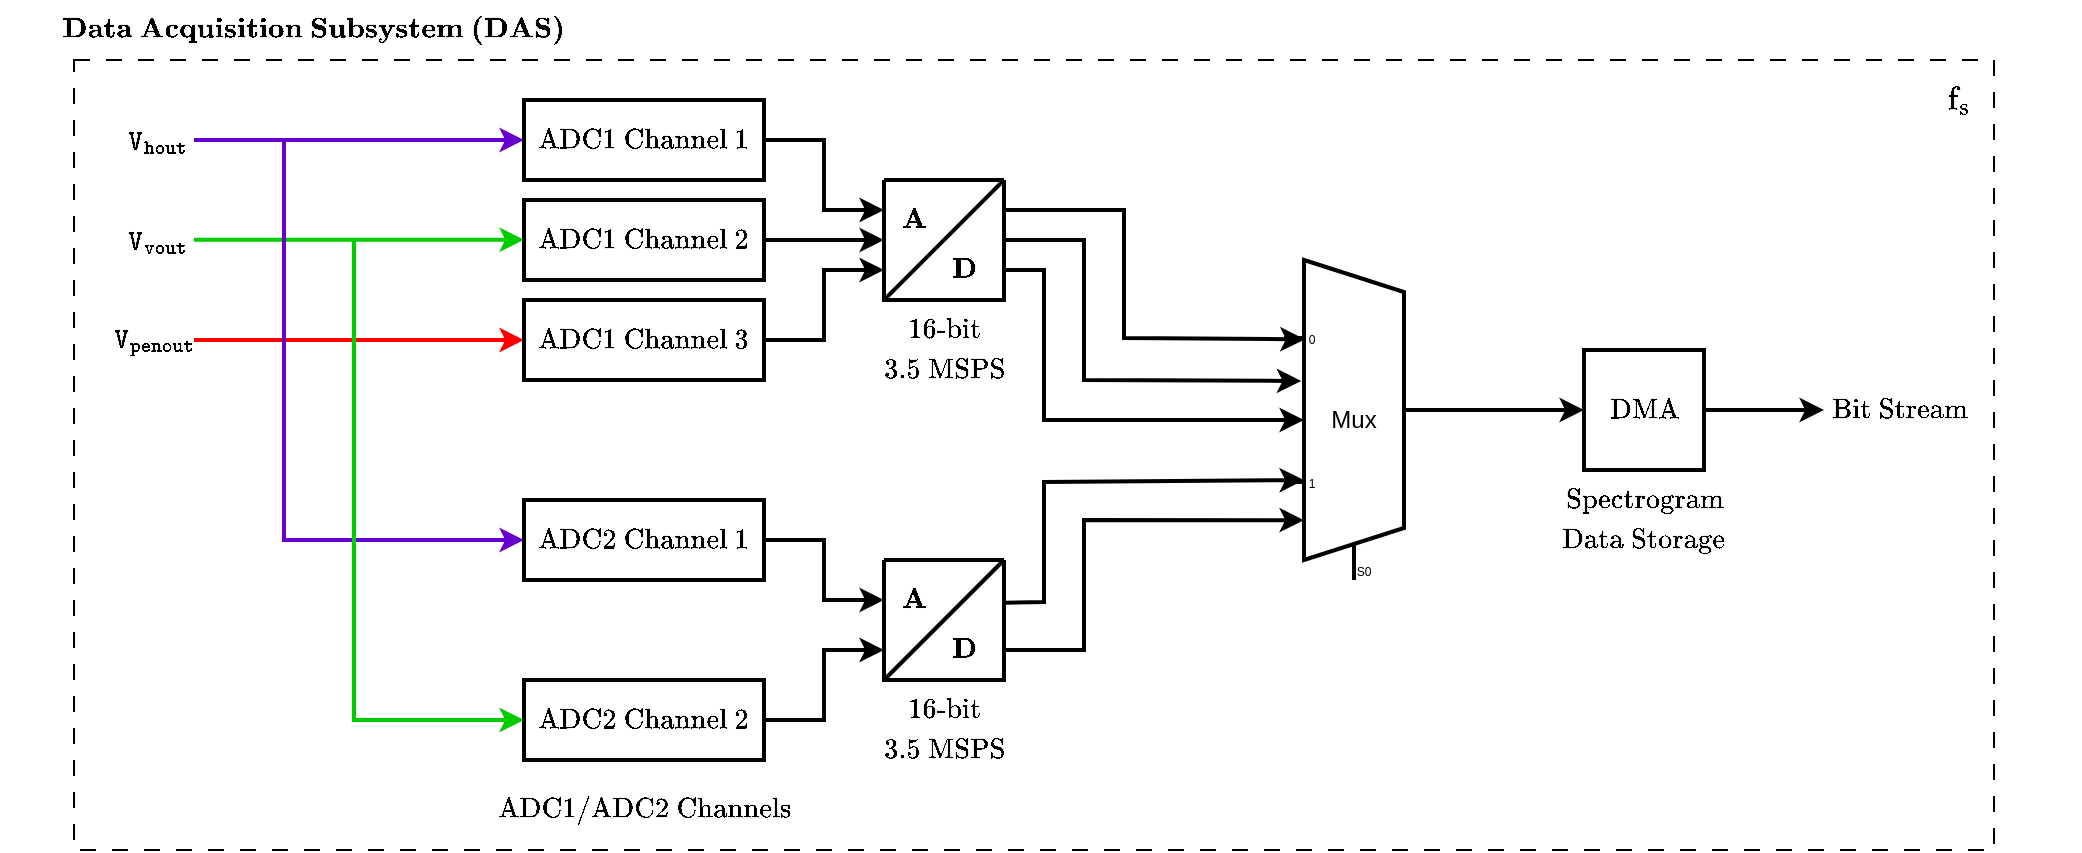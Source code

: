 <mxfile version="27.0.2">
  <diagram name="Page-1" id="AUpl1SOofh3ChUYIWHSI">
    <mxGraphModel dx="1240" dy="737" grid="1" gridSize="5" guides="1" tooltips="1" connect="1" arrows="1" fold="1" page="1" pageScale="1" pageWidth="1169" pageHeight="827" math="1" shadow="0">
      <root>
        <mxCell id="0" />
        <mxCell id="1" parent="0" />
        <mxCell id="IbyKKyjHST-OKWo9qsWy-58" value="" style="rounded=0;whiteSpace=wrap;html=1;dashed=1;dashPattern=8 8;fillColor=none;" vertex="1" parent="1">
          <mxGeometry x="70" y="110" width="960" height="395" as="geometry" />
        </mxCell>
        <mxCell id="IbyKKyjHST-OKWo9qsWy-5" value="" style="group" vertex="1" connectable="0" parent="1">
          <mxGeometry x="475" y="170" width="60" height="60" as="geometry" />
        </mxCell>
        <mxCell id="IbyKKyjHST-OKWo9qsWy-1" value="" style="swimlane;startSize=0;strokeWidth=2;" vertex="1" parent="IbyKKyjHST-OKWo9qsWy-5">
          <mxGeometry width="60" height="60" as="geometry" />
        </mxCell>
        <mxCell id="IbyKKyjHST-OKWo9qsWy-3" value="$$\textbf{A}$$" style="text;html=1;align=center;verticalAlign=middle;whiteSpace=wrap;rounded=0;" vertex="1" parent="IbyKKyjHST-OKWo9qsWy-1">
          <mxGeometry y="10" width="30" height="20" as="geometry" />
        </mxCell>
        <mxCell id="IbyKKyjHST-OKWo9qsWy-4" value="$$\textbf{D}$$" style="text;html=1;align=center;verticalAlign=middle;whiteSpace=wrap;rounded=0;" vertex="1" parent="IbyKKyjHST-OKWo9qsWy-1">
          <mxGeometry x="20" y="30" width="40" height="30" as="geometry" />
        </mxCell>
        <mxCell id="IbyKKyjHST-OKWo9qsWy-2" value="" style="endArrow=none;html=1;rounded=0;entryX=1;entryY=0;entryDx=0;entryDy=0;exitX=0;exitY=1;exitDx=0;exitDy=0;strokeWidth=2;" edge="1" parent="IbyKKyjHST-OKWo9qsWy-5" source="IbyKKyjHST-OKWo9qsWy-1" target="IbyKKyjHST-OKWo9qsWy-1">
          <mxGeometry width="50" height="50" relative="1" as="geometry">
            <mxPoint x="80" y="140" as="sourcePoint" />
            <mxPoint x="130" y="90" as="targetPoint" />
          </mxGeometry>
        </mxCell>
        <mxCell id="IbyKKyjHST-OKWo9qsWy-6" value="" style="group" vertex="1" connectable="0" parent="1">
          <mxGeometry x="475" y="360" width="60" height="60" as="geometry" />
        </mxCell>
        <mxCell id="IbyKKyjHST-OKWo9qsWy-7" value="" style="swimlane;startSize=0;strokeWidth=2;" vertex="1" parent="IbyKKyjHST-OKWo9qsWy-6">
          <mxGeometry width="60" height="60" as="geometry" />
        </mxCell>
        <mxCell id="IbyKKyjHST-OKWo9qsWy-8" value="$$\textbf{A}$$" style="text;html=1;align=center;verticalAlign=middle;whiteSpace=wrap;rounded=0;" vertex="1" parent="IbyKKyjHST-OKWo9qsWy-7">
          <mxGeometry y="10" width="30" height="20" as="geometry" />
        </mxCell>
        <mxCell id="IbyKKyjHST-OKWo9qsWy-9" value="$$\textbf{D}$$" style="text;html=1;align=center;verticalAlign=middle;whiteSpace=wrap;rounded=0;" vertex="1" parent="IbyKKyjHST-OKWo9qsWy-7">
          <mxGeometry x="20" y="30" width="40" height="30" as="geometry" />
        </mxCell>
        <mxCell id="IbyKKyjHST-OKWo9qsWy-10" value="" style="endArrow=none;html=1;rounded=0;entryX=1;entryY=0;entryDx=0;entryDy=0;exitX=0;exitY=1;exitDx=0;exitDy=0;strokeWidth=2;" edge="1" parent="IbyKKyjHST-OKWo9qsWy-6" source="IbyKKyjHST-OKWo9qsWy-7" target="IbyKKyjHST-OKWo9qsWy-7">
          <mxGeometry width="50" height="50" relative="1" as="geometry">
            <mxPoint x="80" y="140" as="sourcePoint" />
            <mxPoint x="130" y="90" as="targetPoint" />
          </mxGeometry>
        </mxCell>
        <mxCell id="IbyKKyjHST-OKWo9qsWy-19" value="" style="endArrow=classic;html=1;rounded=0;entryX=0;entryY=1;entryDx=0;entryDy=0;strokeWidth=2;exitX=1;exitY=0.5;exitDx=0;exitDy=0;" edge="1" parent="1" source="IbyKKyjHST-OKWo9qsWy-31" target="IbyKKyjHST-OKWo9qsWy-3">
          <mxGeometry width="50" height="50" relative="1" as="geometry">
            <mxPoint x="395.35" y="200.44" as="sourcePoint" />
            <mxPoint x="425" y="180" as="targetPoint" />
          </mxGeometry>
        </mxCell>
        <mxCell id="IbyKKyjHST-OKWo9qsWy-20" value="" style="endArrow=classic;html=1;rounded=0;entryX=0;entryY=0.5;entryDx=0;entryDy=0;strokeWidth=2;exitX=1;exitY=0.5;exitDx=0;exitDy=0;" edge="1" parent="1" source="IbyKKyjHST-OKWo9qsWy-39" target="IbyKKyjHST-OKWo9qsWy-8">
          <mxGeometry width="50" height="50" relative="1" as="geometry">
            <mxPoint x="425" y="390" as="sourcePoint" />
            <mxPoint x="475" y="389.58" as="targetPoint" />
            <Array as="points">
              <mxPoint x="445" y="350" />
              <mxPoint x="445" y="380" />
            </Array>
          </mxGeometry>
        </mxCell>
        <mxCell id="IbyKKyjHST-OKWo9qsWy-21" value="" style="endArrow=classic;html=1;rounded=0;entryX=0.148;entryY=0.248;entryDx=0;entryDy=0;strokeWidth=2;exitX=1;exitY=0.25;exitDx=0;exitDy=0;entryPerimeter=0;" edge="1" parent="1" source="IbyKKyjHST-OKWo9qsWy-1" target="IbyKKyjHST-OKWo9qsWy-45">
          <mxGeometry width="50" height="50" relative="1" as="geometry">
            <mxPoint x="595" y="330" as="sourcePoint" />
            <mxPoint x="675" y="290" as="targetPoint" />
            <Array as="points">
              <mxPoint x="595" y="185" />
              <mxPoint x="595" y="249" />
            </Array>
          </mxGeometry>
        </mxCell>
        <mxCell id="IbyKKyjHST-OKWo9qsWy-26" value="" style="endArrow=classic;html=1;rounded=0;strokeWidth=2;strokeColor=#6600CC;" edge="1" parent="1" target="IbyKKyjHST-OKWo9qsWy-30">
          <mxGeometry width="50" height="50" relative="1" as="geometry">
            <mxPoint x="130" y="150" as="sourcePoint" />
            <mxPoint x="295" y="150" as="targetPoint" />
          </mxGeometry>
        </mxCell>
        <mxCell id="IbyKKyjHST-OKWo9qsWy-27" value="" style="endArrow=classic;html=1;rounded=0;strokeWidth=2;strokeColor=#00CC00;" edge="1" parent="1">
          <mxGeometry width="50" height="50" relative="1" as="geometry">
            <mxPoint x="130" y="199.86" as="sourcePoint" />
            <mxPoint x="295" y="199.86" as="targetPoint" />
          </mxGeometry>
        </mxCell>
        <mxCell id="IbyKKyjHST-OKWo9qsWy-28" value="" style="endArrow=classic;html=1;rounded=0;strokeWidth=2;strokeColor=#FF0000;" edge="1" parent="1">
          <mxGeometry width="50" height="50" relative="1" as="geometry">
            <mxPoint x="130" y="250" as="sourcePoint" />
            <mxPoint x="295" y="250" as="targetPoint" />
          </mxGeometry>
        </mxCell>
        <mxCell id="IbyKKyjHST-OKWo9qsWy-30" value="$$\text{ADC1 Channel 1}$$" style="rounded=0;whiteSpace=wrap;html=1;strokeWidth=2;" vertex="1" parent="1">
          <mxGeometry x="295" y="130" width="120" height="40" as="geometry" />
        </mxCell>
        <mxCell id="IbyKKyjHST-OKWo9qsWy-31" value="$$\text{ADC1 Channel 2}$$" style="rounded=0;whiteSpace=wrap;html=1;strokeWidth=2;" vertex="1" parent="1">
          <mxGeometry x="295" y="180" width="120" height="40" as="geometry" />
        </mxCell>
        <mxCell id="IbyKKyjHST-OKWo9qsWy-32" value="$$\text{ADC1 Channel 3}$$" style="rounded=0;whiteSpace=wrap;html=1;strokeWidth=2;" vertex="1" parent="1">
          <mxGeometry x="295" y="230" width="120" height="40" as="geometry" />
        </mxCell>
        <mxCell id="IbyKKyjHST-OKWo9qsWy-36" value="" style="endArrow=classic;html=1;rounded=0;exitX=1;exitY=0.5;exitDx=0;exitDy=0;entryX=0;entryY=0.25;entryDx=0;entryDy=0;strokeWidth=2;" edge="1" parent="1" source="IbyKKyjHST-OKWo9qsWy-30" target="IbyKKyjHST-OKWo9qsWy-1">
          <mxGeometry width="50" height="50" relative="1" as="geometry">
            <mxPoint x="365" y="150" as="sourcePoint" />
            <mxPoint x="415" y="100" as="targetPoint" />
            <Array as="points">
              <mxPoint x="445" y="150" />
              <mxPoint x="445" y="185" />
            </Array>
          </mxGeometry>
        </mxCell>
        <mxCell id="IbyKKyjHST-OKWo9qsWy-37" value="" style="endArrow=classic;html=1;rounded=0;exitX=1;exitY=0.5;exitDx=0;exitDy=0;strokeWidth=2;entryX=0;entryY=0.75;entryDx=0;entryDy=0;" edge="1" parent="1" source="IbyKKyjHST-OKWo9qsWy-32" target="IbyKKyjHST-OKWo9qsWy-1">
          <mxGeometry width="50" height="50" relative="1" as="geometry">
            <mxPoint x="545" y="320" as="sourcePoint" />
            <mxPoint x="505" y="230" as="targetPoint" />
            <Array as="points">
              <mxPoint x="445" y="250" />
              <mxPoint x="445" y="215" />
            </Array>
          </mxGeometry>
        </mxCell>
        <mxCell id="IbyKKyjHST-OKWo9qsWy-38" value="" style="endArrow=classic;html=1;rounded=0;strokeWidth=2;strokeColor=#6600CC;" edge="1" parent="1">
          <mxGeometry width="50" height="50" relative="1" as="geometry">
            <mxPoint x="175" y="150" as="sourcePoint" />
            <mxPoint x="295" y="350" as="targetPoint" />
            <Array as="points">
              <mxPoint x="175" y="350" />
            </Array>
          </mxGeometry>
        </mxCell>
        <mxCell id="IbyKKyjHST-OKWo9qsWy-39" value="$$\text{ADC2 Channel 1}$$" style="rounded=0;whiteSpace=wrap;html=1;strokeWidth=2;" vertex="1" parent="1">
          <mxGeometry x="295" y="330" width="120" height="40" as="geometry" />
        </mxCell>
        <mxCell id="IbyKKyjHST-OKWo9qsWy-40" value="" style="endArrow=classic;html=1;rounded=0;entryX=0;entryY=0.75;entryDx=0;entryDy=0;strokeWidth=2;exitX=1;exitY=0.5;exitDx=0;exitDy=0;" edge="1" parent="1" source="IbyKKyjHST-OKWo9qsWy-42" target="IbyKKyjHST-OKWo9qsWy-7">
          <mxGeometry width="50" height="50" relative="1" as="geometry">
            <mxPoint x="425" y="450" as="sourcePoint" />
            <mxPoint x="475" y="449.58" as="targetPoint" />
            <Array as="points">
              <mxPoint x="445" y="440" />
              <mxPoint x="445" y="405" />
            </Array>
          </mxGeometry>
        </mxCell>
        <mxCell id="IbyKKyjHST-OKWo9qsWy-41" value="" style="endArrow=classic;html=1;rounded=0;strokeWidth=2;strokeColor=#00CC00;" edge="1" parent="1" target="IbyKKyjHST-OKWo9qsWy-42">
          <mxGeometry width="50" height="50" relative="1" as="geometry">
            <mxPoint x="210" y="200" as="sourcePoint" />
            <mxPoint x="295" y="440" as="targetPoint" />
            <Array as="points">
              <mxPoint x="210" y="440" />
            </Array>
          </mxGeometry>
        </mxCell>
        <mxCell id="IbyKKyjHST-OKWo9qsWy-42" value="$$\text{ADC2 Channel 2}$$" style="rounded=0;whiteSpace=wrap;html=1;strokeWidth=2;" vertex="1" parent="1">
          <mxGeometry x="295" y="420" width="120" height="40" as="geometry" />
        </mxCell>
        <mxCell id="IbyKKyjHST-OKWo9qsWy-43" value="$$\text{DMA}$$" style="whiteSpace=wrap;html=1;aspect=fixed;strokeWidth=2;" vertex="1" parent="1">
          <mxGeometry x="825" y="255" width="60" height="60" as="geometry" />
        </mxCell>
        <mxCell id="IbyKKyjHST-OKWo9qsWy-44" value="" style="endArrow=classic;html=1;rounded=0;strokeWidth=2;" edge="1" parent="1" source="IbyKKyjHST-OKWo9qsWy-43">
          <mxGeometry width="50" height="50" relative="1" as="geometry">
            <mxPoint x="885" y="279.58" as="sourcePoint" />
            <mxPoint x="945" y="285" as="targetPoint" />
          </mxGeometry>
        </mxCell>
        <mxCell id="IbyKKyjHST-OKWo9qsWy-45" value="Mux" style="shadow=0;dashed=0;align=center;html=1;strokeWidth=2;shape=mxgraph.electrical.abstract.mux2;whiteSpace=wrap;" vertex="1" parent="1">
          <mxGeometry x="675" y="210" width="70" height="160" as="geometry" />
        </mxCell>
        <mxCell id="IbyKKyjHST-OKWo9qsWy-46" value="" style="endArrow=classic;html=1;rounded=0;exitX=1;exitY=0;exitDx=0;exitDy=0;entryX=0.124;entryY=0.378;entryDx=0;entryDy=0;entryPerimeter=0;strokeWidth=2;" edge="1" parent="1" source="IbyKKyjHST-OKWo9qsWy-4" target="IbyKKyjHST-OKWo9qsWy-45">
          <mxGeometry width="50" height="50" relative="1" as="geometry">
            <mxPoint x="545" y="400" as="sourcePoint" />
            <mxPoint x="595" y="350" as="targetPoint" />
            <Array as="points">
              <mxPoint x="575" y="200" />
              <mxPoint x="575" y="270" />
            </Array>
          </mxGeometry>
        </mxCell>
        <mxCell id="IbyKKyjHST-OKWo9qsWy-47" value="" style="endArrow=classic;html=1;rounded=0;entryX=0.143;entryY=0.5;entryDx=0;entryDy=0;entryPerimeter=0;exitX=1;exitY=0.5;exitDx=0;exitDy=0;strokeWidth=2;" edge="1" parent="1" source="IbyKKyjHST-OKWo9qsWy-4" target="IbyKKyjHST-OKWo9qsWy-45">
          <mxGeometry width="50" height="50" relative="1" as="geometry">
            <mxPoint x="545" y="400" as="sourcePoint" />
            <mxPoint x="595" y="350" as="targetPoint" />
            <Array as="points">
              <mxPoint x="555" y="215" />
              <mxPoint x="555" y="290" />
            </Array>
          </mxGeometry>
        </mxCell>
        <mxCell id="IbyKKyjHST-OKWo9qsWy-48" value="" style="endArrow=classic;html=1;rounded=0;exitX=1.006;exitY=0.356;exitDx=0;exitDy=0;exitPerimeter=0;strokeWidth=2;" edge="1" parent="1" source="IbyKKyjHST-OKWo9qsWy-7">
          <mxGeometry width="50" height="50" relative="1" as="geometry">
            <mxPoint x="545" y="400" as="sourcePoint" />
            <mxPoint x="685" y="320" as="targetPoint" />
            <Array as="points">
              <mxPoint x="555" y="381" />
              <mxPoint x="555" y="321" />
            </Array>
          </mxGeometry>
        </mxCell>
        <mxCell id="IbyKKyjHST-OKWo9qsWy-49" value="" style="endArrow=classic;html=1;rounded=0;exitX=1;exitY=0.5;exitDx=0;exitDy=0;entryX=0.143;entryY=0.813;entryDx=0;entryDy=0;entryPerimeter=0;strokeWidth=2;" edge="1" parent="1" source="IbyKKyjHST-OKWo9qsWy-9" target="IbyKKyjHST-OKWo9qsWy-45">
          <mxGeometry width="50" height="50" relative="1" as="geometry">
            <mxPoint x="545" y="400" as="sourcePoint" />
            <mxPoint x="595" y="350" as="targetPoint" />
            <Array as="points">
              <mxPoint x="575" y="405" />
              <mxPoint x="575" y="340" />
            </Array>
          </mxGeometry>
        </mxCell>
        <mxCell id="IbyKKyjHST-OKWo9qsWy-50" value="" style="endArrow=classic;html=1;rounded=0;exitX=1;exitY=0.5;exitDx=0;exitDy=-5;exitPerimeter=0;entryX=0;entryY=0.5;entryDx=0;entryDy=0;strokeWidth=2;" edge="1" parent="1" source="IbyKKyjHST-OKWo9qsWy-45" target="IbyKKyjHST-OKWo9qsWy-43">
          <mxGeometry width="50" height="50" relative="1" as="geometry">
            <mxPoint x="745" y="280" as="sourcePoint" />
            <mxPoint x="795" y="230" as="targetPoint" />
          </mxGeometry>
        </mxCell>
        <mxCell id="IbyKKyjHST-OKWo9qsWy-51" value="$$\texttt{V}_\texttt{hout}$$" style="text;html=1;align=center;verticalAlign=middle;whiteSpace=wrap;rounded=0;" vertex="1" parent="1">
          <mxGeometry x="95" y="135" width="35" height="30" as="geometry" />
        </mxCell>
        <mxCell id="IbyKKyjHST-OKWo9qsWy-52" value="$$\texttt{V}_\texttt{vout}$$" style="text;html=1;align=center;verticalAlign=middle;whiteSpace=wrap;rounded=0;" vertex="1" parent="1">
          <mxGeometry x="95" y="185" width="35" height="30" as="geometry" />
        </mxCell>
        <mxCell id="IbyKKyjHST-OKWo9qsWy-55" value="$$\texttt{V}_\texttt{penout}$$" style="text;html=1;align=center;verticalAlign=middle;whiteSpace=wrap;rounded=0;" vertex="1" parent="1">
          <mxGeometry x="90" y="235" width="40" height="30" as="geometry" />
        </mxCell>
        <mxCell id="IbyKKyjHST-OKWo9qsWy-57" value="$$\text{Bit Stream}$$" style="text;html=1;align=center;verticalAlign=middle;whiteSpace=wrap;rounded=0;" vertex="1" parent="1">
          <mxGeometry x="945" y="270" width="75" height="30" as="geometry" />
        </mxCell>
        <mxCell id="IbyKKyjHST-OKWo9qsWy-59" value="$$\textbf{Data Acquisition Subsystem (DAS)}$$" style="text;html=1;align=center;verticalAlign=middle;whiteSpace=wrap;rounded=0;" vertex="1" parent="1">
          <mxGeometry x="70" y="80" width="240" height="30" as="geometry" />
        </mxCell>
        <mxCell id="IbyKKyjHST-OKWo9qsWy-60" value="$$\text{16-bit}$$" style="text;html=1;align=center;verticalAlign=middle;whiteSpace=wrap;rounded=0;" vertex="1" parent="1">
          <mxGeometry x="475" y="230" width="60" height="30" as="geometry" />
        </mxCell>
        <mxCell id="IbyKKyjHST-OKWo9qsWy-61" value="$$\text{16-bit}$$" style="text;html=1;align=center;verticalAlign=middle;whiteSpace=wrap;rounded=0;" vertex="1" parent="1">
          <mxGeometry x="475" y="420" width="60" height="30" as="geometry" />
        </mxCell>
        <mxCell id="IbyKKyjHST-OKWo9qsWy-62" value="&lt;font style=&quot;font-size: 14px;&quot;&gt;$$\text{f}_\text{s}$$&lt;/font&gt;" style="text;html=1;align=center;verticalAlign=middle;whiteSpace=wrap;rounded=0;" vertex="1" parent="1">
          <mxGeometry x="1000" y="115" width="25" height="30" as="geometry" />
        </mxCell>
        <mxCell id="IbyKKyjHST-OKWo9qsWy-64" value="$$\text{3.5 MSPS}$$" style="text;html=1;align=center;verticalAlign=middle;whiteSpace=wrap;rounded=0;" vertex="1" parent="1">
          <mxGeometry x="475" y="250" width="60" height="30" as="geometry" />
        </mxCell>
        <mxCell id="IbyKKyjHST-OKWo9qsWy-65" value="$$\text{3.5 MSPS}$$" style="text;html=1;align=center;verticalAlign=middle;whiteSpace=wrap;rounded=0;" vertex="1" parent="1">
          <mxGeometry x="475" y="440" width="60" height="30" as="geometry" />
        </mxCell>
        <mxCell id="IbyKKyjHST-OKWo9qsWy-66" value="$$\text{ADC1/ADC2 Channels}$$" style="text;html=1;align=center;verticalAlign=middle;whiteSpace=wrap;rounded=0;" vertex="1" parent="1">
          <mxGeometry x="325" y="470" width="60" height="30" as="geometry" />
        </mxCell>
        <mxCell id="IbyKKyjHST-OKWo9qsWy-67" value="$$\text{Spectrogram}$$" style="text;html=1;align=center;verticalAlign=middle;whiteSpace=wrap;rounded=0;" vertex="1" parent="1">
          <mxGeometry x="825" y="315" width="60" height="30" as="geometry" />
        </mxCell>
        <mxCell id="IbyKKyjHST-OKWo9qsWy-68" value="$$\text{Data Storage}$$" style="text;html=1;align=center;verticalAlign=middle;whiteSpace=wrap;rounded=0;" vertex="1" parent="1">
          <mxGeometry x="825" y="335" width="60" height="30" as="geometry" />
        </mxCell>
      </root>
    </mxGraphModel>
  </diagram>
</mxfile>
